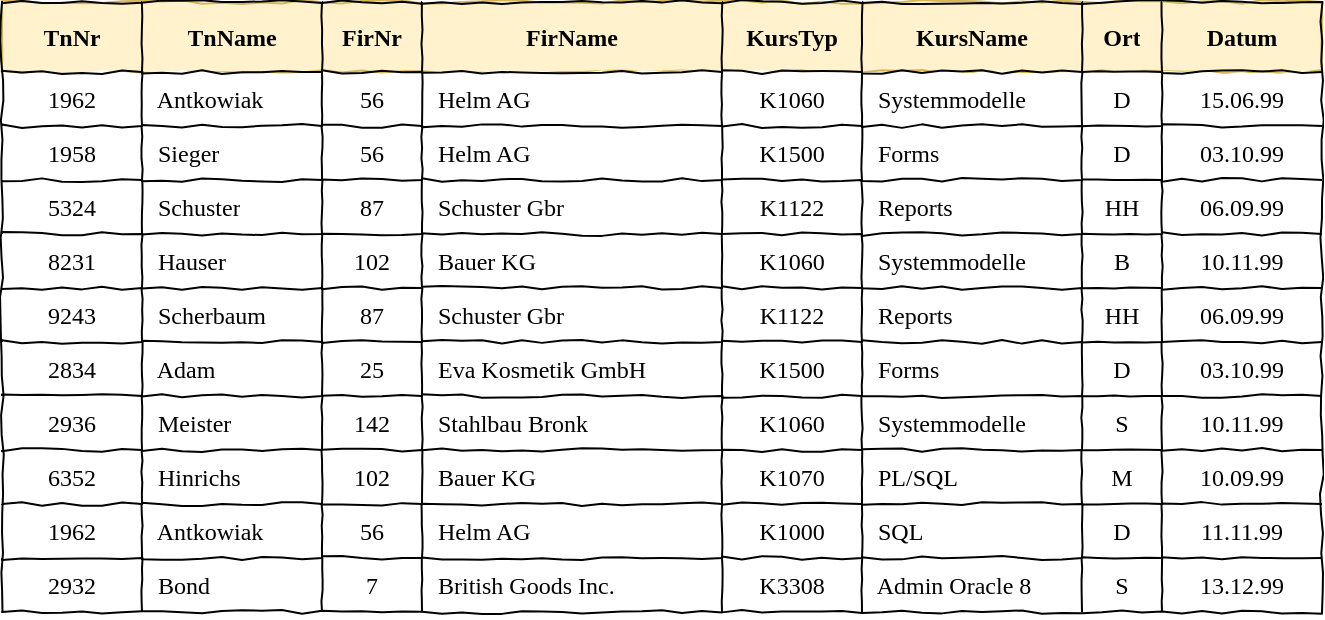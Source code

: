 <mxfile version="13.4.5" type="device"><diagram id="b6C6gAqckI_QUd7eWxeR" name="Page-1"><mxGraphModel dx="288" dy="285" grid="1" gridSize="10" guides="1" tooltips="1" connect="1" arrows="1" fold="1" page="1" pageScale="1" pageWidth="827" pageHeight="1169" math="0" shadow="0"><root><mxCell id="0"/><mxCell id="1" parent="0"/><mxCell id="B1pa77azRrfCjMFWTAod-1" value="" style="rounded=0;whiteSpace=wrap;html=1;shadow=0;comic=1;startSize=0;fillColor=#fff2cc;fontFamily=Comic Sans MS;strokeColor=#d6b656;" parent="1" vertex="1"><mxGeometry x="40" y="400" width="660" height="35" as="geometry"/></mxCell><mxCell id="B1pa77azRrfCjMFWTAod-2" value="" style="rounded=0;whiteSpace=wrap;html=1;shadow=0;comic=1;startSize=0;fontFamily=Comic Sans MS;strokeColor=none;" parent="1" vertex="1"><mxGeometry x="40" y="435" width="660" height="270" as="geometry"/></mxCell><object label="" id="B1pa77azRrfCjMFWTAod-3"><mxCell style="shape=table;html=1;whiteSpace=wrap;startSize=0;container=1;collapsible=0;childLayout=tableLayout;shadow=0;comic=1;fontFamily=Comic Sans MS;horizontal=1;arcSize=42;fillColor=none;" parent="1" vertex="1"><mxGeometry x="40" y="400" width="660" height="305" as="geometry"/></mxCell></object><mxCell id="B1pa77azRrfCjMFWTAod-40" style="shape=partialRectangle;html=1;whiteSpace=wrap;collapsible=0;dropTarget=0;pointerEvents=0;fillColor=none;top=0;left=0;bottom=0;right=0;points=[[0,0.5],[1,0.5]];portConstraint=eastwest;fontFamily=Comic Sans MS;" parent="B1pa77azRrfCjMFWTAod-3" vertex="1"><mxGeometry width="660" height="35" as="geometry"/></mxCell><mxCell id="B1pa77azRrfCjMFWTAod-41" value="TnNr" style="shape=partialRectangle;html=1;whiteSpace=wrap;connectable=0;top=0;left=0;bottom=0;right=0;overflow=hidden;fontFamily=Comic Sans MS;strokeColor=#82b366;comic=1;fillColor=none;fontStyle=1" parent="B1pa77azRrfCjMFWTAod-40" vertex="1"><mxGeometry width="70" height="35" as="geometry"/></mxCell><mxCell id="B1pa77azRrfCjMFWTAod-42" value="TnName" style="shape=partialRectangle;html=1;whiteSpace=wrap;connectable=0;top=0;left=0;bottom=0;right=0;overflow=hidden;fontFamily=Comic Sans MS;strokeColor=#82b366;comic=1;fillColor=none;fontStyle=1" parent="B1pa77azRrfCjMFWTAod-40" vertex="1"><mxGeometry x="70" width="90" height="35" as="geometry"/></mxCell><mxCell id="B1pa77azRrfCjMFWTAod-43" value="FirNr" style="shape=partialRectangle;html=1;whiteSpace=wrap;connectable=0;top=0;left=0;bottom=0;right=0;overflow=hidden;fontFamily=Comic Sans MS;strokeColor=#82b366;comic=1;fillColor=none;fontStyle=1" parent="B1pa77azRrfCjMFWTAod-40" vertex="1"><mxGeometry x="160" width="50" height="35" as="geometry"/></mxCell><mxCell id="B1pa77azRrfCjMFWTAod-44" value="FirName" style="shape=partialRectangle;html=1;whiteSpace=wrap;connectable=0;top=0;left=0;bottom=0;right=0;overflow=hidden;fontFamily=Comic Sans MS;strokeColor=#82b366;comic=1;fillColor=none;fontStyle=1" parent="B1pa77azRrfCjMFWTAod-40" vertex="1"><mxGeometry x="210" width="150" height="35" as="geometry"/></mxCell><mxCell id="B1pa77azRrfCjMFWTAod-45" value="KursTyp" style="shape=partialRectangle;html=1;whiteSpace=wrap;connectable=0;top=0;left=0;bottom=0;right=0;overflow=hidden;fontFamily=Comic Sans MS;strokeColor=#82b366;comic=1;fillColor=none;fontStyle=1" parent="B1pa77azRrfCjMFWTAod-40" vertex="1"><mxGeometry x="360" width="70" height="35" as="geometry"/></mxCell><mxCell id="B1pa77azRrfCjMFWTAod-46" value="KursName" style="shape=partialRectangle;html=1;whiteSpace=wrap;connectable=0;top=0;left=0;bottom=0;right=0;overflow=hidden;fontFamily=Comic Sans MS;strokeColor=#82b366;comic=1;fillColor=none;fontStyle=1" parent="B1pa77azRrfCjMFWTAod-40" vertex="1"><mxGeometry x="430" width="110" height="35" as="geometry"/></mxCell><mxCell id="6KBMv3KfPMW2gZGtwMCh-36" value="Ort" style="shape=partialRectangle;html=1;whiteSpace=wrap;connectable=0;top=0;left=0;bottom=0;right=0;overflow=hidden;fontFamily=Comic Sans MS;strokeColor=#82b366;comic=1;fillColor=none;fontStyle=1" vertex="1" parent="B1pa77azRrfCjMFWTAod-40"><mxGeometry x="540" width="40" height="35" as="geometry"/></mxCell><mxCell id="6KBMv3KfPMW2gZGtwMCh-41" value="Datum" style="shape=partialRectangle;html=1;whiteSpace=wrap;connectable=0;top=0;left=0;bottom=0;right=0;overflow=hidden;fontFamily=Comic Sans MS;strokeColor=#82b366;comic=1;fillColor=none;fontStyle=1" vertex="1" parent="B1pa77azRrfCjMFWTAod-40"><mxGeometry x="580" width="80" height="35" as="geometry"/></mxCell><mxCell id="B1pa77azRrfCjMFWTAod-33" style="shape=partialRectangle;html=1;whiteSpace=wrap;collapsible=0;dropTarget=0;pointerEvents=0;fillColor=none;top=0;left=0;bottom=0;right=0;points=[[0,0.5],[1,0.5]];portConstraint=eastwest;fontFamily=Comic Sans MS;" parent="B1pa77azRrfCjMFWTAod-3" vertex="1"><mxGeometry y="35" width="660" height="27" as="geometry"/></mxCell><mxCell id="B1pa77azRrfCjMFWTAod-34" value="&lt;span&gt;1962&lt;/span&gt;" style="shape=partialRectangle;html=1;whiteSpace=wrap;connectable=0;top=0;left=0;bottom=0;right=0;overflow=hidden;fontFamily=Comic Sans MS;strokeColor=#82b366;comic=1;fillColor=none;align=center;" parent="B1pa77azRrfCjMFWTAod-33" vertex="1"><mxGeometry width="70" height="27" as="geometry"/></mxCell><mxCell id="B1pa77azRrfCjMFWTAod-35" value="&lt;span&gt;&amp;nbsp; Antkowiak&lt;/span&gt;" style="shape=partialRectangle;html=1;whiteSpace=wrap;connectable=0;top=0;left=0;bottom=0;right=0;overflow=hidden;fontFamily=Comic Sans MS;strokeColor=#82b366;comic=1;fillColor=none;align=left;" parent="B1pa77azRrfCjMFWTAod-33" vertex="1"><mxGeometry x="70" width="90" height="27" as="geometry"/></mxCell><mxCell id="B1pa77azRrfCjMFWTAod-36" value="&lt;span&gt;56&lt;/span&gt;" style="shape=partialRectangle;html=1;whiteSpace=wrap;connectable=0;top=0;left=0;bottom=0;right=0;overflow=hidden;fontFamily=Comic Sans MS;strokeColor=#82b366;comic=1;fillColor=none;align=center;" parent="B1pa77azRrfCjMFWTAod-33" vertex="1"><mxGeometry x="160" width="50" height="27" as="geometry"/></mxCell><mxCell id="B1pa77azRrfCjMFWTAod-37" value="&lt;span&gt;&amp;nbsp; Helm AG&lt;/span&gt;" style="shape=partialRectangle;html=1;whiteSpace=wrap;connectable=0;top=0;left=0;bottom=0;right=0;overflow=hidden;fontFamily=Comic Sans MS;strokeColor=#82b366;comic=1;fillColor=none;align=left;" parent="B1pa77azRrfCjMFWTAod-33" vertex="1"><mxGeometry x="210" width="150" height="27" as="geometry"/></mxCell><mxCell id="B1pa77azRrfCjMFWTAod-38" value="K1060" style="shape=partialRectangle;html=1;whiteSpace=wrap;connectable=0;top=0;left=0;bottom=0;right=0;overflow=hidden;fontFamily=Comic Sans MS;strokeColor=#82b366;comic=1;fillColor=none;align=center;" parent="B1pa77azRrfCjMFWTAod-33" vertex="1"><mxGeometry x="360" width="70" height="27" as="geometry"/></mxCell><mxCell id="B1pa77azRrfCjMFWTAod-39" value="&amp;nbsp; Systemmodelle" style="shape=partialRectangle;html=1;whiteSpace=wrap;connectable=0;top=0;left=0;bottom=0;right=0;overflow=hidden;fontFamily=Comic Sans MS;strokeColor=#82b366;comic=1;fillColor=none;align=left;" parent="B1pa77azRrfCjMFWTAod-33" vertex="1"><mxGeometry x="430" width="110" height="27" as="geometry"/></mxCell><mxCell id="6KBMv3KfPMW2gZGtwMCh-37" value="D" style="shape=partialRectangle;html=1;whiteSpace=wrap;connectable=0;top=0;left=0;bottom=0;right=0;overflow=hidden;fontFamily=Comic Sans MS;strokeColor=#82b366;comic=1;fillColor=none;align=center;" vertex="1" parent="B1pa77azRrfCjMFWTAod-33"><mxGeometry x="540" width="40" height="27" as="geometry"/></mxCell><mxCell id="6KBMv3KfPMW2gZGtwMCh-42" value="15.06.99" style="shape=partialRectangle;html=1;whiteSpace=wrap;connectable=0;top=0;left=0;bottom=0;right=0;overflow=hidden;fontFamily=Comic Sans MS;strokeColor=#82b366;comic=1;fillColor=none;align=center;" vertex="1" parent="B1pa77azRrfCjMFWTAod-33"><mxGeometry x="580" width="80" height="27" as="geometry"/></mxCell><mxCell id="B1pa77azRrfCjMFWTAod-4" value="" style="shape=partialRectangle;html=1;whiteSpace=wrap;collapsible=0;dropTarget=0;pointerEvents=0;fillColor=none;top=0;left=0;bottom=0;right=0;points=[[0,0.5],[1,0.5]];portConstraint=eastwest;fontFamily=Comic Sans MS;" parent="B1pa77azRrfCjMFWTAod-3" vertex="1"><mxGeometry y="62" width="660" height="27" as="geometry"/></mxCell><mxCell id="B1pa77azRrfCjMFWTAod-5" value="1958" style="shape=partialRectangle;html=1;whiteSpace=wrap;connectable=0;top=0;left=0;bottom=0;right=0;overflow=hidden;fontFamily=Comic Sans MS;strokeColor=#82b366;comic=1;fillColor=none;fontStyle=0;align=center;" parent="B1pa77azRrfCjMFWTAod-4" vertex="1"><mxGeometry width="70" height="27" as="geometry"/></mxCell><mxCell id="B1pa77azRrfCjMFWTAod-6" value="&lt;span&gt;&amp;nbsp; Sieger&lt;/span&gt;" style="shape=partialRectangle;html=1;whiteSpace=wrap;connectable=0;top=0;left=0;bottom=0;right=0;overflow=hidden;fontFamily=Comic Sans MS;strokeColor=#82b366;comic=1;fillColor=none;fontStyle=0;align=left;" parent="B1pa77azRrfCjMFWTAod-4" vertex="1"><mxGeometry x="70" width="90" height="27" as="geometry"/></mxCell><mxCell id="B1pa77azRrfCjMFWTAod-7" value="56" style="shape=partialRectangle;html=1;whiteSpace=wrap;connectable=0;top=0;left=0;bottom=0;right=0;overflow=hidden;fontFamily=Comic Sans MS;strokeColor=#82b366;comic=1;fillColor=none;fontStyle=0;align=center;" parent="B1pa77azRrfCjMFWTAod-4" vertex="1"><mxGeometry x="160" width="50" height="27" as="geometry"/></mxCell><mxCell id="B1pa77azRrfCjMFWTAod-8" value="&amp;nbsp;&amp;nbsp;Helm AG&lt;span&gt;&lt;br&gt;&lt;/span&gt;" style="shape=partialRectangle;html=1;whiteSpace=wrap;connectable=0;top=0;left=0;bottom=0;right=0;overflow=hidden;fontFamily=Comic Sans MS;strokeColor=#82b366;comic=1;fillColor=none;fontStyle=0;align=left;" parent="B1pa77azRrfCjMFWTAod-4" vertex="1"><mxGeometry x="210" width="150" height="27" as="geometry"/></mxCell><mxCell id="B1pa77azRrfCjMFWTAod-20" value="&lt;span&gt;K1500&lt;/span&gt;" style="shape=partialRectangle;html=1;whiteSpace=wrap;connectable=0;top=0;left=0;bottom=0;right=0;overflow=hidden;fontFamily=Comic Sans MS;strokeColor=#82b366;comic=1;fillColor=none;fontStyle=0;align=center;" parent="B1pa77azRrfCjMFWTAod-4" vertex="1"><mxGeometry x="360" width="70" height="27" as="geometry"/></mxCell><mxCell id="B1pa77azRrfCjMFWTAod-23" value="&amp;nbsp; Forms" style="shape=partialRectangle;html=1;whiteSpace=wrap;connectable=0;top=0;left=0;bottom=0;right=0;overflow=hidden;fontFamily=Comic Sans MS;strokeColor=#82b366;comic=1;fillColor=none;fontStyle=0;align=left;" parent="B1pa77azRrfCjMFWTAod-4" vertex="1"><mxGeometry x="430" width="110" height="27" as="geometry"/></mxCell><mxCell id="6KBMv3KfPMW2gZGtwMCh-38" value="D" style="shape=partialRectangle;html=1;whiteSpace=wrap;connectable=0;top=0;left=0;bottom=0;right=0;overflow=hidden;fontFamily=Comic Sans MS;strokeColor=#82b366;comic=1;fillColor=none;fontStyle=0;align=center;" vertex="1" parent="B1pa77azRrfCjMFWTAod-4"><mxGeometry x="540" width="40" height="27" as="geometry"/></mxCell><mxCell id="6KBMv3KfPMW2gZGtwMCh-43" value="03.10.99" style="shape=partialRectangle;html=1;whiteSpace=wrap;connectable=0;top=0;left=0;bottom=0;right=0;overflow=hidden;fontFamily=Comic Sans MS;strokeColor=#82b366;comic=1;fillColor=none;fontStyle=0;align=center;" vertex="1" parent="B1pa77azRrfCjMFWTAod-4"><mxGeometry x="580" width="80" height="27" as="geometry"/></mxCell><mxCell id="B1pa77azRrfCjMFWTAod-9" value="" style="shape=partialRectangle;html=1;whiteSpace=wrap;collapsible=0;dropTarget=0;pointerEvents=0;fillColor=none;top=0;left=0;bottom=0;right=0;points=[[0,0.5],[1,0.5]];portConstraint=eastwest;fontFamily=Comic Sans MS;" parent="B1pa77azRrfCjMFWTAod-3" vertex="1"><mxGeometry y="89" width="660" height="27" as="geometry"/></mxCell><mxCell id="B1pa77azRrfCjMFWTAod-10" value="5324" style="shape=partialRectangle;html=1;whiteSpace=wrap;connectable=0;fillColor=none;top=0;left=0;bottom=0;right=0;overflow=hidden;fontFamily=Comic Sans MS;verticalAlign=top;" parent="B1pa77azRrfCjMFWTAod-9" vertex="1"><mxGeometry width="70" height="27" as="geometry"/></mxCell><mxCell id="B1pa77azRrfCjMFWTAod-11" value="&amp;nbsp; Schuster" style="shape=partialRectangle;html=1;whiteSpace=wrap;connectable=0;fillColor=none;top=0;left=0;bottom=0;right=0;overflow=hidden;fontFamily=Comic Sans MS;align=left;verticalAlign=top;" parent="B1pa77azRrfCjMFWTAod-9" vertex="1"><mxGeometry x="70" width="90" height="27" as="geometry"/></mxCell><mxCell id="B1pa77azRrfCjMFWTAod-12" value="&lt;span&gt;87&lt;/span&gt;" style="shape=partialRectangle;html=1;whiteSpace=wrap;connectable=0;fillColor=none;top=0;left=0;bottom=0;right=0;overflow=hidden;fontFamily=Comic Sans MS;align=center;verticalAlign=top;" parent="B1pa77azRrfCjMFWTAod-9" vertex="1"><mxGeometry x="160" width="50" height="27" as="geometry"/></mxCell><mxCell id="B1pa77azRrfCjMFWTAod-13" value="&amp;nbsp;&amp;nbsp;Schuster Gbr" style="shape=partialRectangle;html=1;whiteSpace=wrap;connectable=0;fillColor=none;top=0;left=0;bottom=0;right=0;overflow=hidden;fontFamily=Comic Sans MS;align=left;verticalAlign=top;" parent="B1pa77azRrfCjMFWTAod-9" vertex="1"><mxGeometry x="210" width="150" height="27" as="geometry"/></mxCell><mxCell id="B1pa77azRrfCjMFWTAod-21" value="K1122" style="shape=partialRectangle;html=1;whiteSpace=wrap;connectable=0;fillColor=none;top=0;left=0;bottom=0;right=0;overflow=hidden;fontFamily=Comic Sans MS;align=center;verticalAlign=top;" parent="B1pa77azRrfCjMFWTAod-9" vertex="1"><mxGeometry x="360" width="70" height="27" as="geometry"/></mxCell><mxCell id="B1pa77azRrfCjMFWTAod-24" value="&amp;nbsp; Reports" style="shape=partialRectangle;html=1;whiteSpace=wrap;connectable=0;fillColor=none;top=0;left=0;bottom=0;right=0;overflow=hidden;fontFamily=Comic Sans MS;align=left;verticalAlign=top;" parent="B1pa77azRrfCjMFWTAod-9" vertex="1"><mxGeometry x="430" width="110" height="27" as="geometry"/></mxCell><mxCell id="6KBMv3KfPMW2gZGtwMCh-39" value="HH" style="shape=partialRectangle;html=1;whiteSpace=wrap;connectable=0;fillColor=none;top=0;left=0;bottom=0;right=0;overflow=hidden;fontFamily=Comic Sans MS;align=center;verticalAlign=top;" vertex="1" parent="B1pa77azRrfCjMFWTAod-9"><mxGeometry x="540" width="40" height="27" as="geometry"/></mxCell><mxCell id="6KBMv3KfPMW2gZGtwMCh-44" value="06.09.99" style="shape=partialRectangle;html=1;whiteSpace=wrap;connectable=0;fillColor=none;top=0;left=0;bottom=0;right=0;overflow=hidden;fontFamily=Comic Sans MS;align=center;verticalAlign=top;" vertex="1" parent="B1pa77azRrfCjMFWTAod-9"><mxGeometry x="580" width="80" height="27" as="geometry"/></mxCell><mxCell id="B1pa77azRrfCjMFWTAod-14" style="shape=partialRectangle;html=1;whiteSpace=wrap;collapsible=0;dropTarget=0;pointerEvents=0;fillColor=none;top=0;left=0;bottom=0;right=0;points=[[0,0.5],[1,0.5]];portConstraint=eastwest;fontFamily=Comic Sans MS;" parent="B1pa77azRrfCjMFWTAod-3" vertex="1"><mxGeometry y="116" width="660" height="27" as="geometry"/></mxCell><mxCell id="B1pa77azRrfCjMFWTAod-15" value="8231" style="shape=partialRectangle;html=1;whiteSpace=wrap;connectable=0;fillColor=none;top=0;left=0;bottom=0;right=0;overflow=hidden;fontFamily=Comic Sans MS;verticalAlign=top;align=center;" parent="B1pa77azRrfCjMFWTAod-14" vertex="1"><mxGeometry width="70" height="27" as="geometry"/></mxCell><mxCell id="B1pa77azRrfCjMFWTAod-16" value="&amp;nbsp; Hauser" style="shape=partialRectangle;html=1;whiteSpace=wrap;connectable=0;fillColor=none;top=0;left=0;bottom=0;right=0;overflow=hidden;fontFamily=Comic Sans MS;align=left;verticalAlign=top;" parent="B1pa77azRrfCjMFWTAod-14" vertex="1"><mxGeometry x="70" width="90" height="27" as="geometry"/></mxCell><mxCell id="B1pa77azRrfCjMFWTAod-17" value="&lt;span&gt;102&lt;/span&gt;" style="shape=partialRectangle;html=1;whiteSpace=wrap;connectable=0;fillColor=none;top=0;left=0;bottom=0;right=0;overflow=hidden;fontFamily=Comic Sans MS;align=center;verticalAlign=top;" parent="B1pa77azRrfCjMFWTAod-14" vertex="1"><mxGeometry x="160" width="50" height="27" as="geometry"/></mxCell><mxCell id="B1pa77azRrfCjMFWTAod-18" value="&amp;nbsp;&amp;nbsp;Bauer KG" style="shape=partialRectangle;html=1;whiteSpace=wrap;connectable=0;fillColor=none;top=0;left=0;bottom=0;right=0;overflow=hidden;fontFamily=Comic Sans MS;align=left;verticalAlign=top;" parent="B1pa77azRrfCjMFWTAod-14" vertex="1"><mxGeometry x="210" width="150" height="27" as="geometry"/></mxCell><mxCell id="B1pa77azRrfCjMFWTAod-22" value="K1060&lt;br&gt;" style="shape=partialRectangle;html=1;whiteSpace=wrap;connectable=0;fillColor=none;top=0;left=0;bottom=0;right=0;overflow=hidden;fontFamily=Comic Sans MS;align=center;verticalAlign=top;" parent="B1pa77azRrfCjMFWTAod-14" vertex="1"><mxGeometry x="360" width="70" height="27" as="geometry"/></mxCell><mxCell id="B1pa77azRrfCjMFWTAod-25" value="&amp;nbsp; Systemmodelle" style="shape=partialRectangle;html=1;whiteSpace=wrap;connectable=0;fillColor=none;top=0;left=0;bottom=0;right=0;overflow=hidden;fontFamily=Comic Sans MS;align=left;verticalAlign=top;" parent="B1pa77azRrfCjMFWTAod-14" vertex="1"><mxGeometry x="430" width="110" height="27" as="geometry"/></mxCell><mxCell id="6KBMv3KfPMW2gZGtwMCh-40" value="B" style="shape=partialRectangle;html=1;whiteSpace=wrap;connectable=0;fillColor=none;top=0;left=0;bottom=0;right=0;overflow=hidden;fontFamily=Comic Sans MS;align=center;verticalAlign=top;" vertex="1" parent="B1pa77azRrfCjMFWTAod-14"><mxGeometry x="540" width="40" height="27" as="geometry"/></mxCell><mxCell id="6KBMv3KfPMW2gZGtwMCh-45" value="10.11.99" style="shape=partialRectangle;html=1;whiteSpace=wrap;connectable=0;fillColor=none;top=0;left=0;bottom=0;right=0;overflow=hidden;fontFamily=Comic Sans MS;align=center;verticalAlign=top;" vertex="1" parent="B1pa77azRrfCjMFWTAod-14"><mxGeometry x="580" width="80" height="27" as="geometry"/></mxCell><mxCell id="6KBMv3KfPMW2gZGtwMCh-46" style="shape=partialRectangle;html=1;whiteSpace=wrap;collapsible=0;dropTarget=0;pointerEvents=0;fillColor=none;top=0;left=0;bottom=0;right=0;points=[[0,0.5],[1,0.5]];portConstraint=eastwest;fontFamily=Comic Sans MS;" vertex="1" parent="B1pa77azRrfCjMFWTAod-3"><mxGeometry y="143" width="660" height="27" as="geometry"/></mxCell><mxCell id="6KBMv3KfPMW2gZGtwMCh-47" value="9243" style="shape=partialRectangle;html=1;whiteSpace=wrap;connectable=0;fillColor=none;top=0;left=0;bottom=0;right=0;overflow=hidden;fontFamily=Comic Sans MS;verticalAlign=top;align=center;" vertex="1" parent="6KBMv3KfPMW2gZGtwMCh-46"><mxGeometry width="70" height="27" as="geometry"/></mxCell><mxCell id="6KBMv3KfPMW2gZGtwMCh-48" value="&amp;nbsp; Scherbaum" style="shape=partialRectangle;html=1;whiteSpace=wrap;connectable=0;fillColor=none;top=0;left=0;bottom=0;right=0;overflow=hidden;fontFamily=Comic Sans MS;align=left;verticalAlign=top;" vertex="1" parent="6KBMv3KfPMW2gZGtwMCh-46"><mxGeometry x="70" width="90" height="27" as="geometry"/></mxCell><mxCell id="6KBMv3KfPMW2gZGtwMCh-49" value="87" style="shape=partialRectangle;html=1;whiteSpace=wrap;connectable=0;fillColor=none;top=0;left=0;bottom=0;right=0;overflow=hidden;fontFamily=Comic Sans MS;align=center;verticalAlign=top;" vertex="1" parent="6KBMv3KfPMW2gZGtwMCh-46"><mxGeometry x="160" width="50" height="27" as="geometry"/></mxCell><mxCell id="6KBMv3KfPMW2gZGtwMCh-50" value="&amp;nbsp;&amp;nbsp;Schuster Gbr" style="shape=partialRectangle;html=1;whiteSpace=wrap;connectable=0;fillColor=none;top=0;left=0;bottom=0;right=0;overflow=hidden;fontFamily=Comic Sans MS;align=left;verticalAlign=top;" vertex="1" parent="6KBMv3KfPMW2gZGtwMCh-46"><mxGeometry x="210" width="150" height="27" as="geometry"/></mxCell><mxCell id="6KBMv3KfPMW2gZGtwMCh-51" value="K1122" style="shape=partialRectangle;html=1;whiteSpace=wrap;connectable=0;fillColor=none;top=0;left=0;bottom=0;right=0;overflow=hidden;fontFamily=Comic Sans MS;align=center;verticalAlign=top;" vertex="1" parent="6KBMv3KfPMW2gZGtwMCh-46"><mxGeometry x="360" width="70" height="27" as="geometry"/></mxCell><mxCell id="6KBMv3KfPMW2gZGtwMCh-52" value="&amp;nbsp; Reports" style="shape=partialRectangle;html=1;whiteSpace=wrap;connectable=0;fillColor=none;top=0;left=0;bottom=0;right=0;overflow=hidden;fontFamily=Comic Sans MS;align=left;verticalAlign=top;" vertex="1" parent="6KBMv3KfPMW2gZGtwMCh-46"><mxGeometry x="430" width="110" height="27" as="geometry"/></mxCell><mxCell id="6KBMv3KfPMW2gZGtwMCh-53" value="HH" style="shape=partialRectangle;html=1;whiteSpace=wrap;connectable=0;fillColor=none;top=0;left=0;bottom=0;right=0;overflow=hidden;fontFamily=Comic Sans MS;align=center;verticalAlign=top;" vertex="1" parent="6KBMv3KfPMW2gZGtwMCh-46"><mxGeometry x="540" width="40" height="27" as="geometry"/></mxCell><mxCell id="6KBMv3KfPMW2gZGtwMCh-54" value="06.09.99" style="shape=partialRectangle;html=1;whiteSpace=wrap;connectable=0;fillColor=none;top=0;left=0;bottom=0;right=0;overflow=hidden;fontFamily=Comic Sans MS;align=center;verticalAlign=top;" vertex="1" parent="6KBMv3KfPMW2gZGtwMCh-46"><mxGeometry x="580" width="80" height="27" as="geometry"/></mxCell><mxCell id="6KBMv3KfPMW2gZGtwMCh-55" style="shape=partialRectangle;html=1;whiteSpace=wrap;collapsible=0;dropTarget=0;pointerEvents=0;fillColor=none;top=0;left=0;bottom=0;right=0;points=[[0,0.5],[1,0.5]];portConstraint=eastwest;fontFamily=Comic Sans MS;" vertex="1" parent="B1pa77azRrfCjMFWTAod-3"><mxGeometry y="170" width="660" height="27" as="geometry"/></mxCell><mxCell id="6KBMv3KfPMW2gZGtwMCh-56" value="2834" style="shape=partialRectangle;html=1;whiteSpace=wrap;connectable=0;fillColor=none;top=0;left=0;bottom=0;right=0;overflow=hidden;fontFamily=Comic Sans MS;verticalAlign=top;align=center;" vertex="1" parent="6KBMv3KfPMW2gZGtwMCh-55"><mxGeometry width="70" height="27" as="geometry"/></mxCell><mxCell id="6KBMv3KfPMW2gZGtwMCh-57" value="&amp;nbsp; Adam" style="shape=partialRectangle;html=1;whiteSpace=wrap;connectable=0;fillColor=none;top=0;left=0;bottom=0;right=0;overflow=hidden;fontFamily=Comic Sans MS;align=left;verticalAlign=top;" vertex="1" parent="6KBMv3KfPMW2gZGtwMCh-55"><mxGeometry x="70" width="90" height="27" as="geometry"/></mxCell><mxCell id="6KBMv3KfPMW2gZGtwMCh-58" value="25" style="shape=partialRectangle;html=1;whiteSpace=wrap;connectable=0;fillColor=none;top=0;left=0;bottom=0;right=0;overflow=hidden;fontFamily=Comic Sans MS;align=center;verticalAlign=top;" vertex="1" parent="6KBMv3KfPMW2gZGtwMCh-55"><mxGeometry x="160" width="50" height="27" as="geometry"/></mxCell><mxCell id="6KBMv3KfPMW2gZGtwMCh-59" value="&amp;nbsp;&amp;nbsp;Eva Kosmetik GmbH" style="shape=partialRectangle;html=1;whiteSpace=wrap;connectable=0;fillColor=none;top=0;left=0;bottom=0;right=0;overflow=hidden;fontFamily=Comic Sans MS;align=left;verticalAlign=top;" vertex="1" parent="6KBMv3KfPMW2gZGtwMCh-55"><mxGeometry x="210" width="150" height="27" as="geometry"/></mxCell><mxCell id="6KBMv3KfPMW2gZGtwMCh-60" value="K1500" style="shape=partialRectangle;html=1;whiteSpace=wrap;connectable=0;fillColor=none;top=0;left=0;bottom=0;right=0;overflow=hidden;fontFamily=Comic Sans MS;align=center;verticalAlign=top;" vertex="1" parent="6KBMv3KfPMW2gZGtwMCh-55"><mxGeometry x="360" width="70" height="27" as="geometry"/></mxCell><mxCell id="6KBMv3KfPMW2gZGtwMCh-61" value="&amp;nbsp; Forms" style="shape=partialRectangle;html=1;whiteSpace=wrap;connectable=0;fillColor=none;top=0;left=0;bottom=0;right=0;overflow=hidden;fontFamily=Comic Sans MS;align=left;verticalAlign=top;" vertex="1" parent="6KBMv3KfPMW2gZGtwMCh-55"><mxGeometry x="430" width="110" height="27" as="geometry"/></mxCell><mxCell id="6KBMv3KfPMW2gZGtwMCh-62" value="D" style="shape=partialRectangle;html=1;whiteSpace=wrap;connectable=0;fillColor=none;top=0;left=0;bottom=0;right=0;overflow=hidden;fontFamily=Comic Sans MS;align=center;verticalAlign=top;" vertex="1" parent="6KBMv3KfPMW2gZGtwMCh-55"><mxGeometry x="540" width="40" height="27" as="geometry"/></mxCell><mxCell id="6KBMv3KfPMW2gZGtwMCh-63" value="03.10.99" style="shape=partialRectangle;html=1;whiteSpace=wrap;connectable=0;fillColor=none;top=0;left=0;bottom=0;right=0;overflow=hidden;fontFamily=Comic Sans MS;align=center;verticalAlign=top;" vertex="1" parent="6KBMv3KfPMW2gZGtwMCh-55"><mxGeometry x="580" width="80" height="27" as="geometry"/></mxCell><mxCell id="6KBMv3KfPMW2gZGtwMCh-64" style="shape=partialRectangle;html=1;whiteSpace=wrap;collapsible=0;dropTarget=0;pointerEvents=0;fillColor=none;top=0;left=0;bottom=0;right=0;points=[[0,0.5],[1,0.5]];portConstraint=eastwest;fontFamily=Comic Sans MS;" vertex="1" parent="B1pa77azRrfCjMFWTAod-3"><mxGeometry y="197" width="660" height="27" as="geometry"/></mxCell><mxCell id="6KBMv3KfPMW2gZGtwMCh-65" value="2936" style="shape=partialRectangle;html=1;whiteSpace=wrap;connectable=0;fillColor=none;top=0;left=0;bottom=0;right=0;overflow=hidden;fontFamily=Comic Sans MS;verticalAlign=top;align=center;" vertex="1" parent="6KBMv3KfPMW2gZGtwMCh-64"><mxGeometry width="70" height="27" as="geometry"/></mxCell><mxCell id="6KBMv3KfPMW2gZGtwMCh-66" value="&amp;nbsp; Meister" style="shape=partialRectangle;html=1;whiteSpace=wrap;connectable=0;fillColor=none;top=0;left=0;bottom=0;right=0;overflow=hidden;fontFamily=Comic Sans MS;align=left;verticalAlign=top;" vertex="1" parent="6KBMv3KfPMW2gZGtwMCh-64"><mxGeometry x="70" width="90" height="27" as="geometry"/></mxCell><mxCell id="6KBMv3KfPMW2gZGtwMCh-67" value="142" style="shape=partialRectangle;html=1;whiteSpace=wrap;connectable=0;fillColor=none;top=0;left=0;bottom=0;right=0;overflow=hidden;fontFamily=Comic Sans MS;align=center;verticalAlign=top;" vertex="1" parent="6KBMv3KfPMW2gZGtwMCh-64"><mxGeometry x="160" width="50" height="27" as="geometry"/></mxCell><mxCell id="6KBMv3KfPMW2gZGtwMCh-68" value="&amp;nbsp;&amp;nbsp;Stahlbau Bronk" style="shape=partialRectangle;html=1;whiteSpace=wrap;connectable=0;fillColor=none;top=0;left=0;bottom=0;right=0;overflow=hidden;fontFamily=Comic Sans MS;align=left;verticalAlign=top;" vertex="1" parent="6KBMv3KfPMW2gZGtwMCh-64"><mxGeometry x="210" width="150" height="27" as="geometry"/></mxCell><mxCell id="6KBMv3KfPMW2gZGtwMCh-69" value="K1060" style="shape=partialRectangle;html=1;whiteSpace=wrap;connectable=0;fillColor=none;top=0;left=0;bottom=0;right=0;overflow=hidden;fontFamily=Comic Sans MS;align=center;verticalAlign=top;" vertex="1" parent="6KBMv3KfPMW2gZGtwMCh-64"><mxGeometry x="360" width="70" height="27" as="geometry"/></mxCell><mxCell id="6KBMv3KfPMW2gZGtwMCh-70" value="&amp;nbsp; Systemmodelle" style="shape=partialRectangle;html=1;whiteSpace=wrap;connectable=0;fillColor=none;top=0;left=0;bottom=0;right=0;overflow=hidden;fontFamily=Comic Sans MS;align=left;verticalAlign=top;" vertex="1" parent="6KBMv3KfPMW2gZGtwMCh-64"><mxGeometry x="430" width="110" height="27" as="geometry"/></mxCell><mxCell id="6KBMv3KfPMW2gZGtwMCh-71" value="S" style="shape=partialRectangle;html=1;whiteSpace=wrap;connectable=0;fillColor=none;top=0;left=0;bottom=0;right=0;overflow=hidden;fontFamily=Comic Sans MS;align=center;verticalAlign=top;" vertex="1" parent="6KBMv3KfPMW2gZGtwMCh-64"><mxGeometry x="540" width="40" height="27" as="geometry"/></mxCell><mxCell id="6KBMv3KfPMW2gZGtwMCh-72" value="10.11.99" style="shape=partialRectangle;html=1;whiteSpace=wrap;connectable=0;fillColor=none;top=0;left=0;bottom=0;right=0;overflow=hidden;fontFamily=Comic Sans MS;align=center;verticalAlign=top;" vertex="1" parent="6KBMv3KfPMW2gZGtwMCh-64"><mxGeometry x="580" width="80" height="27" as="geometry"/></mxCell><mxCell id="6KBMv3KfPMW2gZGtwMCh-73" style="shape=partialRectangle;html=1;whiteSpace=wrap;collapsible=0;dropTarget=0;pointerEvents=0;fillColor=none;top=0;left=0;bottom=0;right=0;points=[[0,0.5],[1,0.5]];portConstraint=eastwest;fontFamily=Comic Sans MS;" vertex="1" parent="B1pa77azRrfCjMFWTAod-3"><mxGeometry y="224" width="660" height="27" as="geometry"/></mxCell><mxCell id="6KBMv3KfPMW2gZGtwMCh-74" value="6352" style="shape=partialRectangle;html=1;whiteSpace=wrap;connectable=0;fillColor=none;top=0;left=0;bottom=0;right=0;overflow=hidden;fontFamily=Comic Sans MS;verticalAlign=top;align=center;" vertex="1" parent="6KBMv3KfPMW2gZGtwMCh-73"><mxGeometry width="70" height="27" as="geometry"/></mxCell><mxCell id="6KBMv3KfPMW2gZGtwMCh-75" value="&amp;nbsp; Hinrichs" style="shape=partialRectangle;html=1;whiteSpace=wrap;connectable=0;fillColor=none;top=0;left=0;bottom=0;right=0;overflow=hidden;fontFamily=Comic Sans MS;align=left;verticalAlign=top;" vertex="1" parent="6KBMv3KfPMW2gZGtwMCh-73"><mxGeometry x="70" width="90" height="27" as="geometry"/></mxCell><mxCell id="6KBMv3KfPMW2gZGtwMCh-76" value="102" style="shape=partialRectangle;html=1;whiteSpace=wrap;connectable=0;fillColor=none;top=0;left=0;bottom=0;right=0;overflow=hidden;fontFamily=Comic Sans MS;align=center;verticalAlign=top;" vertex="1" parent="6KBMv3KfPMW2gZGtwMCh-73"><mxGeometry x="160" width="50" height="27" as="geometry"/></mxCell><mxCell id="6KBMv3KfPMW2gZGtwMCh-77" value="&amp;nbsp;&amp;nbsp;Bauer KG" style="shape=partialRectangle;html=1;whiteSpace=wrap;connectable=0;fillColor=none;top=0;left=0;bottom=0;right=0;overflow=hidden;fontFamily=Comic Sans MS;align=left;verticalAlign=top;" vertex="1" parent="6KBMv3KfPMW2gZGtwMCh-73"><mxGeometry x="210" width="150" height="27" as="geometry"/></mxCell><mxCell id="6KBMv3KfPMW2gZGtwMCh-78" value="K1070" style="shape=partialRectangle;html=1;whiteSpace=wrap;connectable=0;fillColor=none;top=0;left=0;bottom=0;right=0;overflow=hidden;fontFamily=Comic Sans MS;align=center;verticalAlign=top;" vertex="1" parent="6KBMv3KfPMW2gZGtwMCh-73"><mxGeometry x="360" width="70" height="27" as="geometry"/></mxCell><mxCell id="6KBMv3KfPMW2gZGtwMCh-79" value="&amp;nbsp; PL/SQL" style="shape=partialRectangle;html=1;whiteSpace=wrap;connectable=0;fillColor=none;top=0;left=0;bottom=0;right=0;overflow=hidden;fontFamily=Comic Sans MS;align=left;verticalAlign=top;" vertex="1" parent="6KBMv3KfPMW2gZGtwMCh-73"><mxGeometry x="430" width="110" height="27" as="geometry"/></mxCell><mxCell id="6KBMv3KfPMW2gZGtwMCh-80" value="M" style="shape=partialRectangle;html=1;whiteSpace=wrap;connectable=0;fillColor=none;top=0;left=0;bottom=0;right=0;overflow=hidden;fontFamily=Comic Sans MS;align=center;verticalAlign=top;" vertex="1" parent="6KBMv3KfPMW2gZGtwMCh-73"><mxGeometry x="540" width="40" height="27" as="geometry"/></mxCell><mxCell id="6KBMv3KfPMW2gZGtwMCh-81" value="10.09.99" style="shape=partialRectangle;html=1;whiteSpace=wrap;connectable=0;fillColor=none;top=0;left=0;bottom=0;right=0;overflow=hidden;fontFamily=Comic Sans MS;align=center;verticalAlign=top;" vertex="1" parent="6KBMv3KfPMW2gZGtwMCh-73"><mxGeometry x="580" width="80" height="27" as="geometry"/></mxCell><mxCell id="6KBMv3KfPMW2gZGtwMCh-82" style="shape=partialRectangle;html=1;whiteSpace=wrap;collapsible=0;dropTarget=0;pointerEvents=0;fillColor=none;top=0;left=0;bottom=0;right=0;points=[[0,0.5],[1,0.5]];portConstraint=eastwest;fontFamily=Comic Sans MS;" vertex="1" parent="B1pa77azRrfCjMFWTAod-3"><mxGeometry y="251" width="660" height="27" as="geometry"/></mxCell><mxCell id="6KBMv3KfPMW2gZGtwMCh-83" value="1962" style="shape=partialRectangle;html=1;whiteSpace=wrap;connectable=0;fillColor=none;top=0;left=0;bottom=0;right=0;overflow=hidden;fontFamily=Comic Sans MS;verticalAlign=top;align=center;" vertex="1" parent="6KBMv3KfPMW2gZGtwMCh-82"><mxGeometry width="70" height="27" as="geometry"/></mxCell><mxCell id="6KBMv3KfPMW2gZGtwMCh-84" value="&amp;nbsp; Antkowiak" style="shape=partialRectangle;html=1;whiteSpace=wrap;connectable=0;fillColor=none;top=0;left=0;bottom=0;right=0;overflow=hidden;fontFamily=Comic Sans MS;align=left;verticalAlign=top;" vertex="1" parent="6KBMv3KfPMW2gZGtwMCh-82"><mxGeometry x="70" width="90" height="27" as="geometry"/></mxCell><mxCell id="6KBMv3KfPMW2gZGtwMCh-85" value="56" style="shape=partialRectangle;html=1;whiteSpace=wrap;connectable=0;fillColor=none;top=0;left=0;bottom=0;right=0;overflow=hidden;fontFamily=Comic Sans MS;align=center;verticalAlign=top;" vertex="1" parent="6KBMv3KfPMW2gZGtwMCh-82"><mxGeometry x="160" width="50" height="27" as="geometry"/></mxCell><mxCell id="6KBMv3KfPMW2gZGtwMCh-86" value="&amp;nbsp;&amp;nbsp;Helm AG" style="shape=partialRectangle;html=1;whiteSpace=wrap;connectable=0;fillColor=none;top=0;left=0;bottom=0;right=0;overflow=hidden;fontFamily=Comic Sans MS;align=left;verticalAlign=top;" vertex="1" parent="6KBMv3KfPMW2gZGtwMCh-82"><mxGeometry x="210" width="150" height="27" as="geometry"/></mxCell><mxCell id="6KBMv3KfPMW2gZGtwMCh-87" value="K1000" style="shape=partialRectangle;html=1;whiteSpace=wrap;connectable=0;fillColor=none;top=0;left=0;bottom=0;right=0;overflow=hidden;fontFamily=Comic Sans MS;align=center;verticalAlign=top;" vertex="1" parent="6KBMv3KfPMW2gZGtwMCh-82"><mxGeometry x="360" width="70" height="27" as="geometry"/></mxCell><mxCell id="6KBMv3KfPMW2gZGtwMCh-88" value="&amp;nbsp; SQL" style="shape=partialRectangle;html=1;whiteSpace=wrap;connectable=0;fillColor=none;top=0;left=0;bottom=0;right=0;overflow=hidden;fontFamily=Comic Sans MS;align=left;verticalAlign=top;" vertex="1" parent="6KBMv3KfPMW2gZGtwMCh-82"><mxGeometry x="430" width="110" height="27" as="geometry"/></mxCell><mxCell id="6KBMv3KfPMW2gZGtwMCh-89" value="D" style="shape=partialRectangle;html=1;whiteSpace=wrap;connectable=0;fillColor=none;top=0;left=0;bottom=0;right=0;overflow=hidden;fontFamily=Comic Sans MS;align=center;verticalAlign=top;" vertex="1" parent="6KBMv3KfPMW2gZGtwMCh-82"><mxGeometry x="540" width="40" height="27" as="geometry"/></mxCell><mxCell id="6KBMv3KfPMW2gZGtwMCh-90" value="11.11.99" style="shape=partialRectangle;html=1;whiteSpace=wrap;connectable=0;fillColor=none;top=0;left=0;bottom=0;right=0;overflow=hidden;fontFamily=Comic Sans MS;align=center;verticalAlign=top;" vertex="1" parent="6KBMv3KfPMW2gZGtwMCh-82"><mxGeometry x="580" width="80" height="27" as="geometry"/></mxCell><mxCell id="6KBMv3KfPMW2gZGtwMCh-91" style="shape=partialRectangle;html=1;whiteSpace=wrap;collapsible=0;dropTarget=0;pointerEvents=0;fillColor=none;top=0;left=0;bottom=0;right=0;points=[[0,0.5],[1,0.5]];portConstraint=eastwest;fontFamily=Comic Sans MS;" vertex="1" parent="B1pa77azRrfCjMFWTAod-3"><mxGeometry y="278" width="660" height="27" as="geometry"/></mxCell><mxCell id="6KBMv3KfPMW2gZGtwMCh-92" value="2932" style="shape=partialRectangle;html=1;whiteSpace=wrap;connectable=0;fillColor=none;top=0;left=0;bottom=0;right=0;overflow=hidden;fontFamily=Comic Sans MS;verticalAlign=top;align=center;" vertex="1" parent="6KBMv3KfPMW2gZGtwMCh-91"><mxGeometry width="70" height="27" as="geometry"/></mxCell><mxCell id="6KBMv3KfPMW2gZGtwMCh-93" value="&amp;nbsp; Bond" style="shape=partialRectangle;html=1;whiteSpace=wrap;connectable=0;fillColor=none;top=0;left=0;bottom=0;right=0;overflow=hidden;fontFamily=Comic Sans MS;align=left;verticalAlign=top;" vertex="1" parent="6KBMv3KfPMW2gZGtwMCh-91"><mxGeometry x="70" width="90" height="27" as="geometry"/></mxCell><mxCell id="6KBMv3KfPMW2gZGtwMCh-94" value="7" style="shape=partialRectangle;html=1;whiteSpace=wrap;connectable=0;fillColor=none;top=0;left=0;bottom=0;right=0;overflow=hidden;fontFamily=Comic Sans MS;align=center;verticalAlign=top;" vertex="1" parent="6KBMv3KfPMW2gZGtwMCh-91"><mxGeometry x="160" width="50" height="27" as="geometry"/></mxCell><mxCell id="6KBMv3KfPMW2gZGtwMCh-95" value="&amp;nbsp;&amp;nbsp;British Goods Inc." style="shape=partialRectangle;html=1;whiteSpace=wrap;connectable=0;fillColor=none;top=0;left=0;bottom=0;right=0;overflow=hidden;fontFamily=Comic Sans MS;align=left;verticalAlign=top;" vertex="1" parent="6KBMv3KfPMW2gZGtwMCh-91"><mxGeometry x="210" width="150" height="27" as="geometry"/></mxCell><mxCell id="6KBMv3KfPMW2gZGtwMCh-96" value="K3308" style="shape=partialRectangle;html=1;whiteSpace=wrap;connectable=0;fillColor=none;top=0;left=0;bottom=0;right=0;overflow=hidden;fontFamily=Comic Sans MS;align=center;verticalAlign=top;" vertex="1" parent="6KBMv3KfPMW2gZGtwMCh-91"><mxGeometry x="360" width="70" height="27" as="geometry"/></mxCell><mxCell id="6KBMv3KfPMW2gZGtwMCh-97" value="&amp;nbsp; Admin Oracle 8" style="shape=partialRectangle;html=1;whiteSpace=wrap;connectable=0;fillColor=none;top=0;left=0;bottom=0;right=0;overflow=hidden;fontFamily=Comic Sans MS;align=left;verticalAlign=top;" vertex="1" parent="6KBMv3KfPMW2gZGtwMCh-91"><mxGeometry x="430" width="110" height="27" as="geometry"/></mxCell><mxCell id="6KBMv3KfPMW2gZGtwMCh-98" value="S" style="shape=partialRectangle;html=1;whiteSpace=wrap;connectable=0;fillColor=none;top=0;left=0;bottom=0;right=0;overflow=hidden;fontFamily=Comic Sans MS;align=center;verticalAlign=top;" vertex="1" parent="6KBMv3KfPMW2gZGtwMCh-91"><mxGeometry x="540" width="40" height="27" as="geometry"/></mxCell><mxCell id="6KBMv3KfPMW2gZGtwMCh-99" value="13.12.99" style="shape=partialRectangle;html=1;whiteSpace=wrap;connectable=0;fillColor=none;top=0;left=0;bottom=0;right=0;overflow=hidden;fontFamily=Comic Sans MS;align=center;verticalAlign=top;" vertex="1" parent="6KBMv3KfPMW2gZGtwMCh-91"><mxGeometry x="580" width="80" height="27" as="geometry"/></mxCell></root></mxGraphModel></diagram></mxfile>